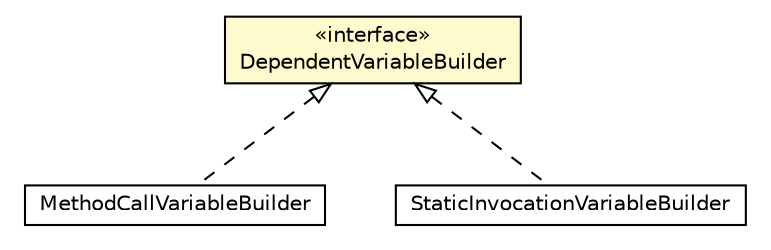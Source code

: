#!/usr/local/bin/dot
#
# Class diagram 
# Generated by UMLGraph version 5.1 (http://www.umlgraph.org/)
#

digraph G {
	edge [fontname="Helvetica",fontsize=10,labelfontname="Helvetica",labelfontsize=10];
	node [fontname="Helvetica",fontsize=10,shape=plaintext];
	nodesep=0.25;
	ranksep=0.5;
	// org.androidtransfuse.gen.variableBuilder.DependentVariableBuilder
	c68534 [label=<<table title="org.androidtransfuse.gen.variableBuilder.DependentVariableBuilder" border="0" cellborder="1" cellspacing="0" cellpadding="2" port="p" bgcolor="lemonChiffon" href="./DependentVariableBuilder.html">
		<tr><td><table border="0" cellspacing="0" cellpadding="1">
<tr><td align="center" balign="center"> &#171;interface&#187; </td></tr>
<tr><td align="center" balign="center"> DependentVariableBuilder </td></tr>
		</table></td></tr>
		</table>>, fontname="Helvetica", fontcolor="black", fontsize=10.0];
	// org.androidtransfuse.gen.variableBuilder.MethodCallVariableBuilder
	c68549 [label=<<table title="org.androidtransfuse.gen.variableBuilder.MethodCallVariableBuilder" border="0" cellborder="1" cellspacing="0" cellpadding="2" port="p" href="./MethodCallVariableBuilder.html">
		<tr><td><table border="0" cellspacing="0" cellpadding="1">
<tr><td align="center" balign="center"> MethodCallVariableBuilder </td></tr>
		</table></td></tr>
		</table>>, fontname="Helvetica", fontcolor="black", fontsize=10.0];
	// org.androidtransfuse.gen.variableBuilder.StaticInvocationVariableBuilder
	c68550 [label=<<table title="org.androidtransfuse.gen.variableBuilder.StaticInvocationVariableBuilder" border="0" cellborder="1" cellspacing="0" cellpadding="2" port="p" href="./StaticInvocationVariableBuilder.html">
		<tr><td><table border="0" cellspacing="0" cellpadding="1">
<tr><td align="center" balign="center"> StaticInvocationVariableBuilder </td></tr>
		</table></td></tr>
		</table>>, fontname="Helvetica", fontcolor="black", fontsize=10.0];
	//org.androidtransfuse.gen.variableBuilder.MethodCallVariableBuilder implements org.androidtransfuse.gen.variableBuilder.DependentVariableBuilder
	c68534:p -> c68549:p [dir=back,arrowtail=empty,style=dashed];
	//org.androidtransfuse.gen.variableBuilder.StaticInvocationVariableBuilder implements org.androidtransfuse.gen.variableBuilder.DependentVariableBuilder
	c68534:p -> c68550:p [dir=back,arrowtail=empty,style=dashed];
}

